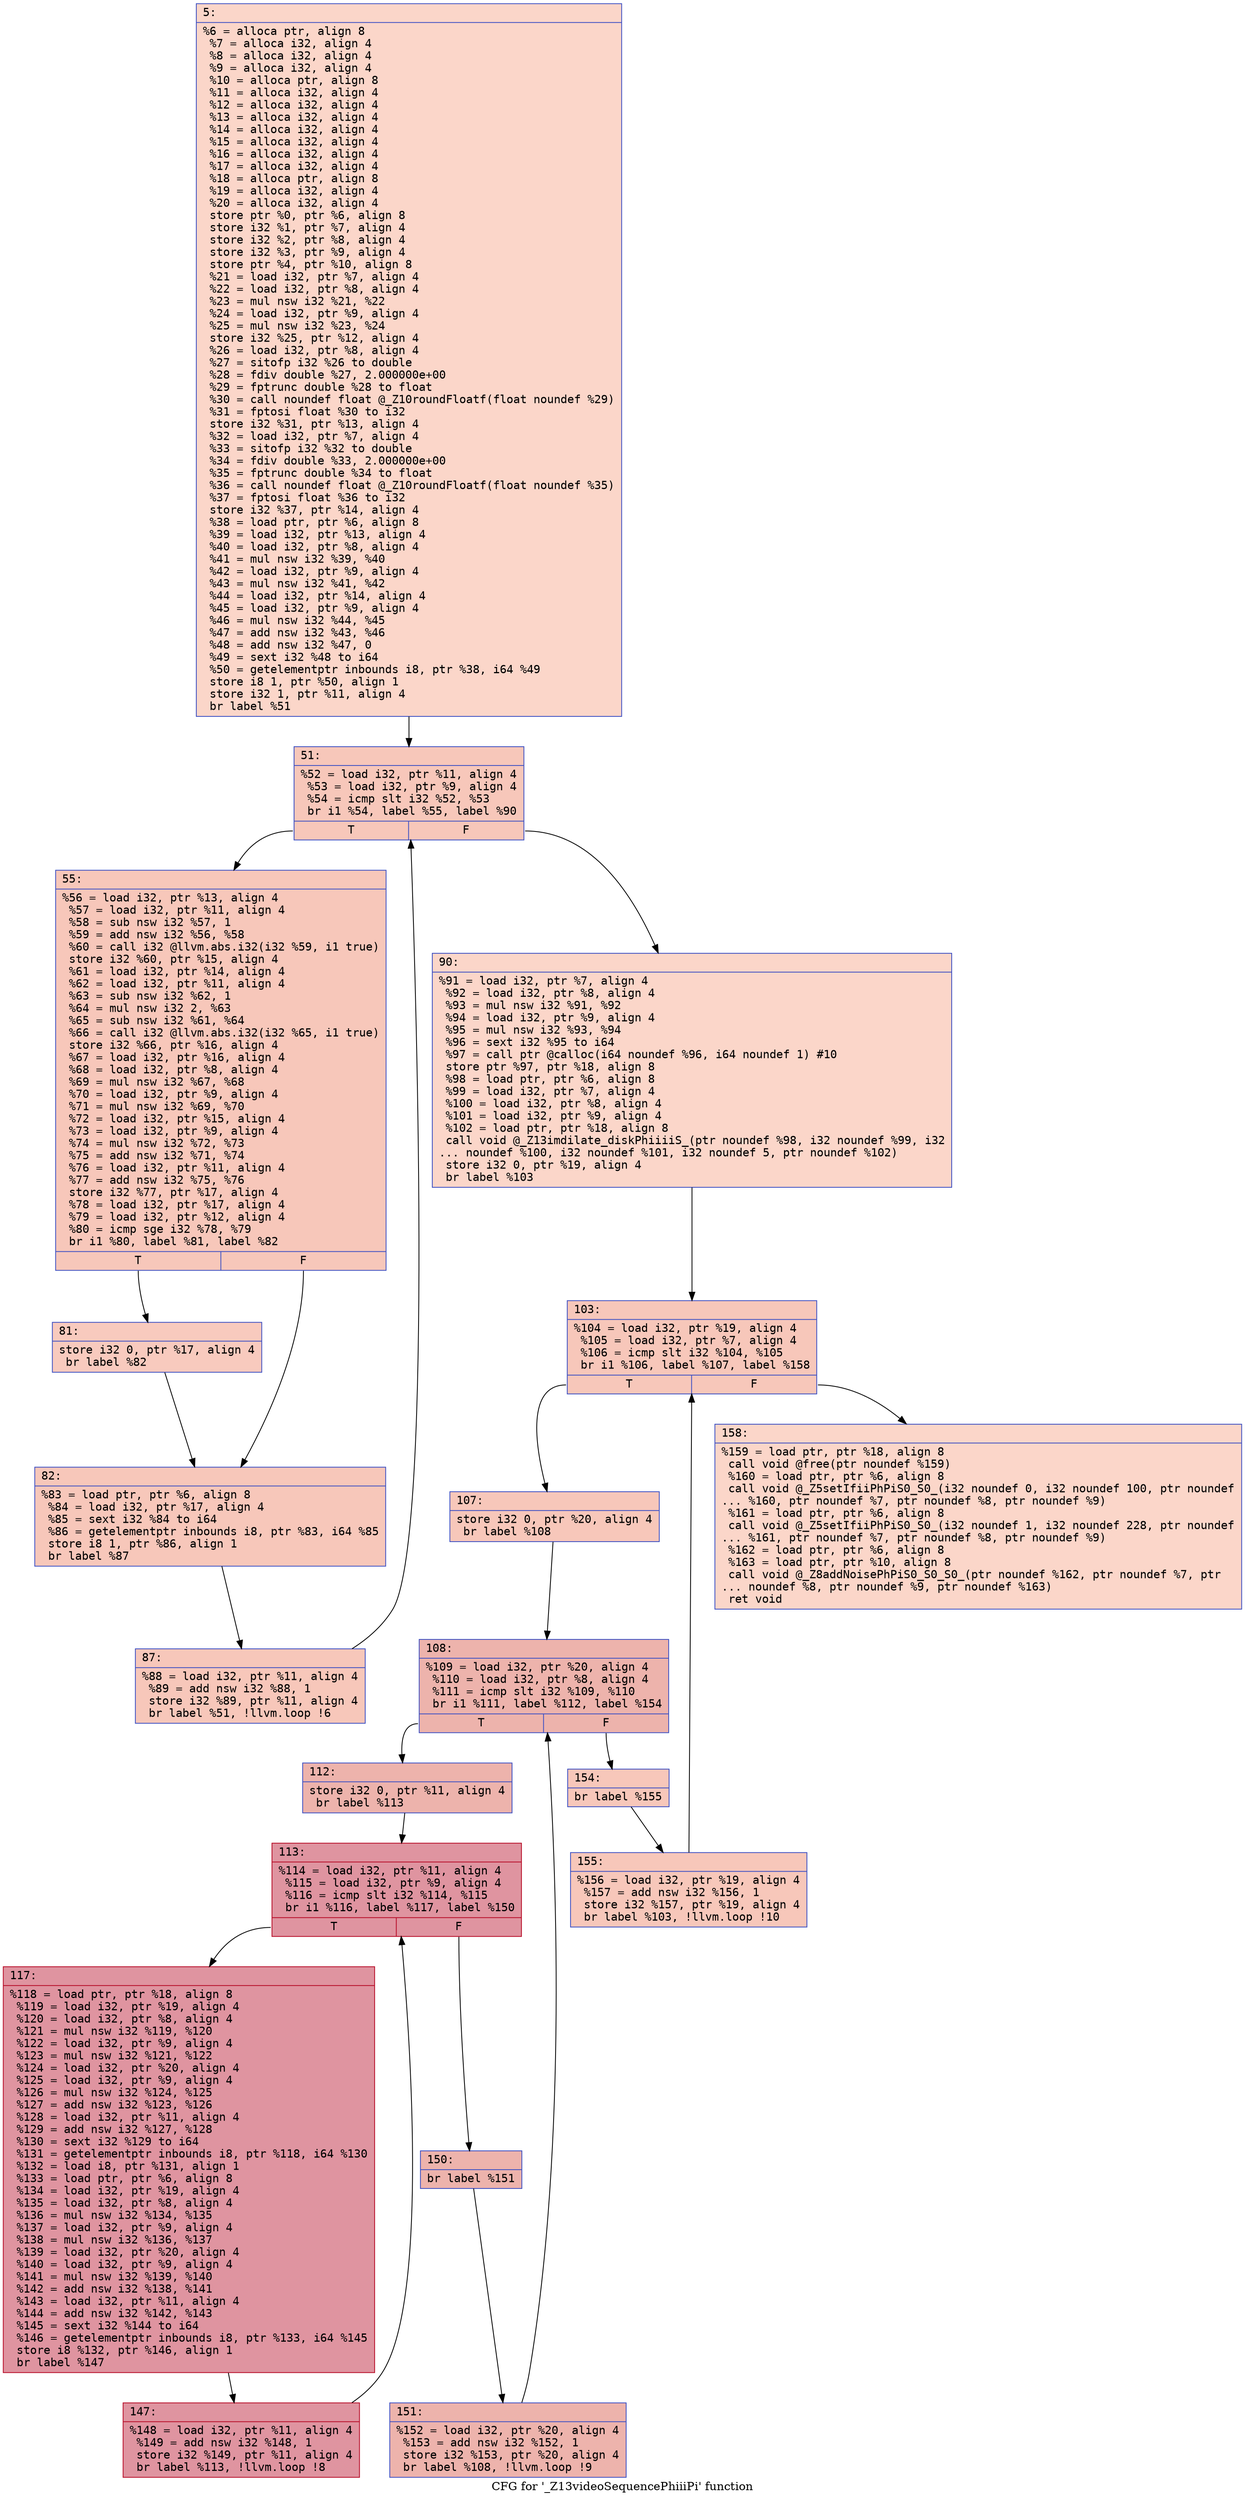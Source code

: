 digraph "CFG for '_Z13videoSequencePhiiiPi' function" {
	label="CFG for '_Z13videoSequencePhiiiPi' function";

	Node0x60000182d270 [shape=record,color="#3d50c3ff", style=filled, fillcolor="#f6a38570" fontname="Courier",label="{5:\l|  %6 = alloca ptr, align 8\l  %7 = alloca i32, align 4\l  %8 = alloca i32, align 4\l  %9 = alloca i32, align 4\l  %10 = alloca ptr, align 8\l  %11 = alloca i32, align 4\l  %12 = alloca i32, align 4\l  %13 = alloca i32, align 4\l  %14 = alloca i32, align 4\l  %15 = alloca i32, align 4\l  %16 = alloca i32, align 4\l  %17 = alloca i32, align 4\l  %18 = alloca ptr, align 8\l  %19 = alloca i32, align 4\l  %20 = alloca i32, align 4\l  store ptr %0, ptr %6, align 8\l  store i32 %1, ptr %7, align 4\l  store i32 %2, ptr %8, align 4\l  store i32 %3, ptr %9, align 4\l  store ptr %4, ptr %10, align 8\l  %21 = load i32, ptr %7, align 4\l  %22 = load i32, ptr %8, align 4\l  %23 = mul nsw i32 %21, %22\l  %24 = load i32, ptr %9, align 4\l  %25 = mul nsw i32 %23, %24\l  store i32 %25, ptr %12, align 4\l  %26 = load i32, ptr %8, align 4\l  %27 = sitofp i32 %26 to double\l  %28 = fdiv double %27, 2.000000e+00\l  %29 = fptrunc double %28 to float\l  %30 = call noundef float @_Z10roundFloatf(float noundef %29)\l  %31 = fptosi float %30 to i32\l  store i32 %31, ptr %13, align 4\l  %32 = load i32, ptr %7, align 4\l  %33 = sitofp i32 %32 to double\l  %34 = fdiv double %33, 2.000000e+00\l  %35 = fptrunc double %34 to float\l  %36 = call noundef float @_Z10roundFloatf(float noundef %35)\l  %37 = fptosi float %36 to i32\l  store i32 %37, ptr %14, align 4\l  %38 = load ptr, ptr %6, align 8\l  %39 = load i32, ptr %13, align 4\l  %40 = load i32, ptr %8, align 4\l  %41 = mul nsw i32 %39, %40\l  %42 = load i32, ptr %9, align 4\l  %43 = mul nsw i32 %41, %42\l  %44 = load i32, ptr %14, align 4\l  %45 = load i32, ptr %9, align 4\l  %46 = mul nsw i32 %44, %45\l  %47 = add nsw i32 %43, %46\l  %48 = add nsw i32 %47, 0\l  %49 = sext i32 %48 to i64\l  %50 = getelementptr inbounds i8, ptr %38, i64 %49\l  store i8 1, ptr %50, align 1\l  store i32 1, ptr %11, align 4\l  br label %51\l}"];
	Node0x60000182d270 -> Node0x60000182d2c0[tooltip="5 -> 51\nProbability 100.00%" ];
	Node0x60000182d2c0 [shape=record,color="#3d50c3ff", style=filled, fillcolor="#ec7f6370" fontname="Courier",label="{51:\l|  %52 = load i32, ptr %11, align 4\l  %53 = load i32, ptr %9, align 4\l  %54 = icmp slt i32 %52, %53\l  br i1 %54, label %55, label %90\l|{<s0>T|<s1>F}}"];
	Node0x60000182d2c0:s0 -> Node0x60000182d310[tooltip="51 -> 55\nProbability 96.88%" ];
	Node0x60000182d2c0:s1 -> Node0x60000182d450[tooltip="51 -> 90\nProbability 3.12%" ];
	Node0x60000182d310 [shape=record,color="#3d50c3ff", style=filled, fillcolor="#ec7f6370" fontname="Courier",label="{55:\l|  %56 = load i32, ptr %13, align 4\l  %57 = load i32, ptr %11, align 4\l  %58 = sub nsw i32 %57, 1\l  %59 = add nsw i32 %56, %58\l  %60 = call i32 @llvm.abs.i32(i32 %59, i1 true)\l  store i32 %60, ptr %15, align 4\l  %61 = load i32, ptr %14, align 4\l  %62 = load i32, ptr %11, align 4\l  %63 = sub nsw i32 %62, 1\l  %64 = mul nsw i32 2, %63\l  %65 = sub nsw i32 %61, %64\l  %66 = call i32 @llvm.abs.i32(i32 %65, i1 true)\l  store i32 %66, ptr %16, align 4\l  %67 = load i32, ptr %16, align 4\l  %68 = load i32, ptr %8, align 4\l  %69 = mul nsw i32 %67, %68\l  %70 = load i32, ptr %9, align 4\l  %71 = mul nsw i32 %69, %70\l  %72 = load i32, ptr %15, align 4\l  %73 = load i32, ptr %9, align 4\l  %74 = mul nsw i32 %72, %73\l  %75 = add nsw i32 %71, %74\l  %76 = load i32, ptr %11, align 4\l  %77 = add nsw i32 %75, %76\l  store i32 %77, ptr %17, align 4\l  %78 = load i32, ptr %17, align 4\l  %79 = load i32, ptr %12, align 4\l  %80 = icmp sge i32 %78, %79\l  br i1 %80, label %81, label %82\l|{<s0>T|<s1>F}}"];
	Node0x60000182d310:s0 -> Node0x60000182d360[tooltip="55 -> 81\nProbability 50.00%" ];
	Node0x60000182d310:s1 -> Node0x60000182d3b0[tooltip="55 -> 82\nProbability 50.00%" ];
	Node0x60000182d360 [shape=record,color="#3d50c3ff", style=filled, fillcolor="#ef886b70" fontname="Courier",label="{81:\l|  store i32 0, ptr %17, align 4\l  br label %82\l}"];
	Node0x60000182d360 -> Node0x60000182d3b0[tooltip="81 -> 82\nProbability 100.00%" ];
	Node0x60000182d3b0 [shape=record,color="#3d50c3ff", style=filled, fillcolor="#ec7f6370" fontname="Courier",label="{82:\l|  %83 = load ptr, ptr %6, align 8\l  %84 = load i32, ptr %17, align 4\l  %85 = sext i32 %84 to i64\l  %86 = getelementptr inbounds i8, ptr %83, i64 %85\l  store i8 1, ptr %86, align 1\l  br label %87\l}"];
	Node0x60000182d3b0 -> Node0x60000182d400[tooltip="82 -> 87\nProbability 100.00%" ];
	Node0x60000182d400 [shape=record,color="#3d50c3ff", style=filled, fillcolor="#ec7f6370" fontname="Courier",label="{87:\l|  %88 = load i32, ptr %11, align 4\l  %89 = add nsw i32 %88, 1\l  store i32 %89, ptr %11, align 4\l  br label %51, !llvm.loop !6\l}"];
	Node0x60000182d400 -> Node0x60000182d2c0[tooltip="87 -> 51\nProbability 100.00%" ];
	Node0x60000182d450 [shape=record,color="#3d50c3ff", style=filled, fillcolor="#f6a38570" fontname="Courier",label="{90:\l|  %91 = load i32, ptr %7, align 4\l  %92 = load i32, ptr %8, align 4\l  %93 = mul nsw i32 %91, %92\l  %94 = load i32, ptr %9, align 4\l  %95 = mul nsw i32 %93, %94\l  %96 = sext i32 %95 to i64\l  %97 = call ptr @calloc(i64 noundef %96, i64 noundef 1) #10\l  store ptr %97, ptr %18, align 8\l  %98 = load ptr, ptr %6, align 8\l  %99 = load i32, ptr %7, align 4\l  %100 = load i32, ptr %8, align 4\l  %101 = load i32, ptr %9, align 4\l  %102 = load ptr, ptr %18, align 8\l  call void @_Z13imdilate_diskPhiiiiS_(ptr noundef %98, i32 noundef %99, i32\l... noundef %100, i32 noundef %101, i32 noundef 5, ptr noundef %102)\l  store i32 0, ptr %19, align 4\l  br label %103\l}"];
	Node0x60000182d450 -> Node0x60000182d4a0[tooltip="90 -> 103\nProbability 100.00%" ];
	Node0x60000182d4a0 [shape=record,color="#3d50c3ff", style=filled, fillcolor="#ec7f6370" fontname="Courier",label="{103:\l|  %104 = load i32, ptr %19, align 4\l  %105 = load i32, ptr %7, align 4\l  %106 = icmp slt i32 %104, %105\l  br i1 %106, label %107, label %158\l|{<s0>T|<s1>F}}"];
	Node0x60000182d4a0:s0 -> Node0x60000182d4f0[tooltip="103 -> 107\nProbability 96.88%" ];
	Node0x60000182d4a0:s1 -> Node0x60000182d810[tooltip="103 -> 158\nProbability 3.12%" ];
	Node0x60000182d4f0 [shape=record,color="#3d50c3ff", style=filled, fillcolor="#ec7f6370" fontname="Courier",label="{107:\l|  store i32 0, ptr %20, align 4\l  br label %108\l}"];
	Node0x60000182d4f0 -> Node0x60000182d540[tooltip="107 -> 108\nProbability 100.00%" ];
	Node0x60000182d540 [shape=record,color="#3d50c3ff", style=filled, fillcolor="#d6524470" fontname="Courier",label="{108:\l|  %109 = load i32, ptr %20, align 4\l  %110 = load i32, ptr %8, align 4\l  %111 = icmp slt i32 %109, %110\l  br i1 %111, label %112, label %154\l|{<s0>T|<s1>F}}"];
	Node0x60000182d540:s0 -> Node0x60000182d590[tooltip="108 -> 112\nProbability 96.88%" ];
	Node0x60000182d540:s1 -> Node0x60000182d770[tooltip="108 -> 154\nProbability 3.12%" ];
	Node0x60000182d590 [shape=record,color="#3d50c3ff", style=filled, fillcolor="#d6524470" fontname="Courier",label="{112:\l|  store i32 0, ptr %11, align 4\l  br label %113\l}"];
	Node0x60000182d590 -> Node0x60000182d5e0[tooltip="112 -> 113\nProbability 100.00%" ];
	Node0x60000182d5e0 [shape=record,color="#b70d28ff", style=filled, fillcolor="#b70d2870" fontname="Courier",label="{113:\l|  %114 = load i32, ptr %11, align 4\l  %115 = load i32, ptr %9, align 4\l  %116 = icmp slt i32 %114, %115\l  br i1 %116, label %117, label %150\l|{<s0>T|<s1>F}}"];
	Node0x60000182d5e0:s0 -> Node0x60000182d630[tooltip="113 -> 117\nProbability 96.88%" ];
	Node0x60000182d5e0:s1 -> Node0x60000182d6d0[tooltip="113 -> 150\nProbability 3.12%" ];
	Node0x60000182d630 [shape=record,color="#b70d28ff", style=filled, fillcolor="#b70d2870" fontname="Courier",label="{117:\l|  %118 = load ptr, ptr %18, align 8\l  %119 = load i32, ptr %19, align 4\l  %120 = load i32, ptr %8, align 4\l  %121 = mul nsw i32 %119, %120\l  %122 = load i32, ptr %9, align 4\l  %123 = mul nsw i32 %121, %122\l  %124 = load i32, ptr %20, align 4\l  %125 = load i32, ptr %9, align 4\l  %126 = mul nsw i32 %124, %125\l  %127 = add nsw i32 %123, %126\l  %128 = load i32, ptr %11, align 4\l  %129 = add nsw i32 %127, %128\l  %130 = sext i32 %129 to i64\l  %131 = getelementptr inbounds i8, ptr %118, i64 %130\l  %132 = load i8, ptr %131, align 1\l  %133 = load ptr, ptr %6, align 8\l  %134 = load i32, ptr %19, align 4\l  %135 = load i32, ptr %8, align 4\l  %136 = mul nsw i32 %134, %135\l  %137 = load i32, ptr %9, align 4\l  %138 = mul nsw i32 %136, %137\l  %139 = load i32, ptr %20, align 4\l  %140 = load i32, ptr %9, align 4\l  %141 = mul nsw i32 %139, %140\l  %142 = add nsw i32 %138, %141\l  %143 = load i32, ptr %11, align 4\l  %144 = add nsw i32 %142, %143\l  %145 = sext i32 %144 to i64\l  %146 = getelementptr inbounds i8, ptr %133, i64 %145\l  store i8 %132, ptr %146, align 1\l  br label %147\l}"];
	Node0x60000182d630 -> Node0x60000182d680[tooltip="117 -> 147\nProbability 100.00%" ];
	Node0x60000182d680 [shape=record,color="#b70d28ff", style=filled, fillcolor="#b70d2870" fontname="Courier",label="{147:\l|  %148 = load i32, ptr %11, align 4\l  %149 = add nsw i32 %148, 1\l  store i32 %149, ptr %11, align 4\l  br label %113, !llvm.loop !8\l}"];
	Node0x60000182d680 -> Node0x60000182d5e0[tooltip="147 -> 113\nProbability 100.00%" ];
	Node0x60000182d6d0 [shape=record,color="#3d50c3ff", style=filled, fillcolor="#d6524470" fontname="Courier",label="{150:\l|  br label %151\l}"];
	Node0x60000182d6d0 -> Node0x60000182d720[tooltip="150 -> 151\nProbability 100.00%" ];
	Node0x60000182d720 [shape=record,color="#3d50c3ff", style=filled, fillcolor="#d6524470" fontname="Courier",label="{151:\l|  %152 = load i32, ptr %20, align 4\l  %153 = add nsw i32 %152, 1\l  store i32 %153, ptr %20, align 4\l  br label %108, !llvm.loop !9\l}"];
	Node0x60000182d720 -> Node0x60000182d540[tooltip="151 -> 108\nProbability 100.00%" ];
	Node0x60000182d770 [shape=record,color="#3d50c3ff", style=filled, fillcolor="#ec7f6370" fontname="Courier",label="{154:\l|  br label %155\l}"];
	Node0x60000182d770 -> Node0x60000182d7c0[tooltip="154 -> 155\nProbability 100.00%" ];
	Node0x60000182d7c0 [shape=record,color="#3d50c3ff", style=filled, fillcolor="#ec7f6370" fontname="Courier",label="{155:\l|  %156 = load i32, ptr %19, align 4\l  %157 = add nsw i32 %156, 1\l  store i32 %157, ptr %19, align 4\l  br label %103, !llvm.loop !10\l}"];
	Node0x60000182d7c0 -> Node0x60000182d4a0[tooltip="155 -> 103\nProbability 100.00%" ];
	Node0x60000182d810 [shape=record,color="#3d50c3ff", style=filled, fillcolor="#f6a38570" fontname="Courier",label="{158:\l|  %159 = load ptr, ptr %18, align 8\l  call void @free(ptr noundef %159)\l  %160 = load ptr, ptr %6, align 8\l  call void @_Z5setIfiiPhPiS0_S0_(i32 noundef 0, i32 noundef 100, ptr noundef\l... %160, ptr noundef %7, ptr noundef %8, ptr noundef %9)\l  %161 = load ptr, ptr %6, align 8\l  call void @_Z5setIfiiPhPiS0_S0_(i32 noundef 1, i32 noundef 228, ptr noundef\l... %161, ptr noundef %7, ptr noundef %8, ptr noundef %9)\l  %162 = load ptr, ptr %6, align 8\l  %163 = load ptr, ptr %10, align 8\l  call void @_Z8addNoisePhPiS0_S0_S0_(ptr noundef %162, ptr noundef %7, ptr\l... noundef %8, ptr noundef %9, ptr noundef %163)\l  ret void\l}"];
}
